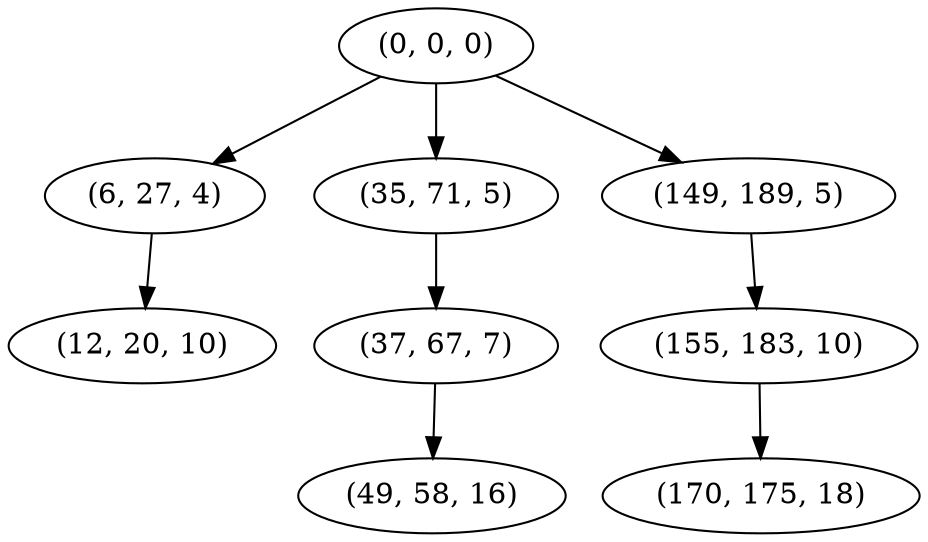 digraph tree {
    "(0, 0, 0)";
    "(6, 27, 4)";
    "(12, 20, 10)";
    "(35, 71, 5)";
    "(37, 67, 7)";
    "(49, 58, 16)";
    "(149, 189, 5)";
    "(155, 183, 10)";
    "(170, 175, 18)";
    "(0, 0, 0)" -> "(6, 27, 4)";
    "(0, 0, 0)" -> "(35, 71, 5)";
    "(0, 0, 0)" -> "(149, 189, 5)";
    "(6, 27, 4)" -> "(12, 20, 10)";
    "(35, 71, 5)" -> "(37, 67, 7)";
    "(37, 67, 7)" -> "(49, 58, 16)";
    "(149, 189, 5)" -> "(155, 183, 10)";
    "(155, 183, 10)" -> "(170, 175, 18)";
}
